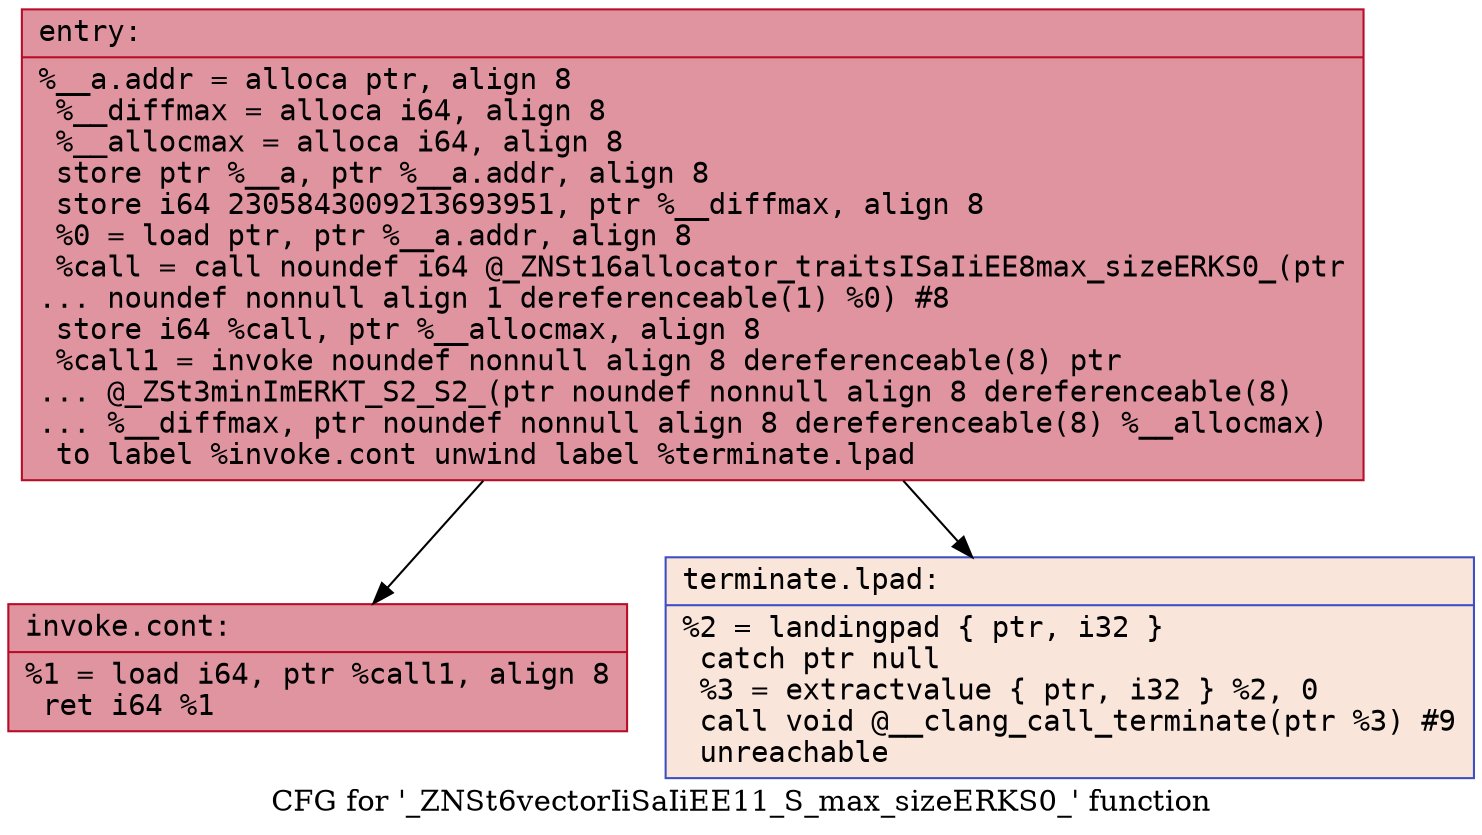 digraph "CFG for '_ZNSt6vectorIiSaIiEE11_S_max_sizeERKS0_' function" {
	label="CFG for '_ZNSt6vectorIiSaIiEE11_S_max_sizeERKS0_' function";

	Node0x561f53d38b40 [shape=record,color="#b70d28ff", style=filled, fillcolor="#b70d2870" fontname="Courier",label="{entry:\l|  %__a.addr = alloca ptr, align 8\l  %__diffmax = alloca i64, align 8\l  %__allocmax = alloca i64, align 8\l  store ptr %__a, ptr %__a.addr, align 8\l  store i64 2305843009213693951, ptr %__diffmax, align 8\l  %0 = load ptr, ptr %__a.addr, align 8\l  %call = call noundef i64 @_ZNSt16allocator_traitsISaIiEE8max_sizeERKS0_(ptr\l... noundef nonnull align 1 dereferenceable(1) %0) #8\l  store i64 %call, ptr %__allocmax, align 8\l  %call1 = invoke noundef nonnull align 8 dereferenceable(8) ptr\l... @_ZSt3minImERKT_S2_S2_(ptr noundef nonnull align 8 dereferenceable(8)\l... %__diffmax, ptr noundef nonnull align 8 dereferenceable(8) %__allocmax)\l          to label %invoke.cont unwind label %terminate.lpad\l}"];
	Node0x561f53d38b40 -> Node0x561f53d39150[tooltip="entry -> invoke.cont\nProbability 100.00%" ];
	Node0x561f53d38b40 -> Node0x561f53d391d0[tooltip="entry -> terminate.lpad\nProbability 0.00%" ];
	Node0x561f53d39150 [shape=record,color="#b70d28ff", style=filled, fillcolor="#b70d2870" fontname="Courier",label="{invoke.cont:\l|  %1 = load i64, ptr %call1, align 8\l  ret i64 %1\l}"];
	Node0x561f53d391d0 [shape=record,color="#3d50c3ff", style=filled, fillcolor="#f4c5ad70" fontname="Courier",label="{terminate.lpad:\l|  %2 = landingpad \{ ptr, i32 \}\l          catch ptr null\l  %3 = extractvalue \{ ptr, i32 \} %2, 0\l  call void @__clang_call_terminate(ptr %3) #9\l  unreachable\l}"];
}
